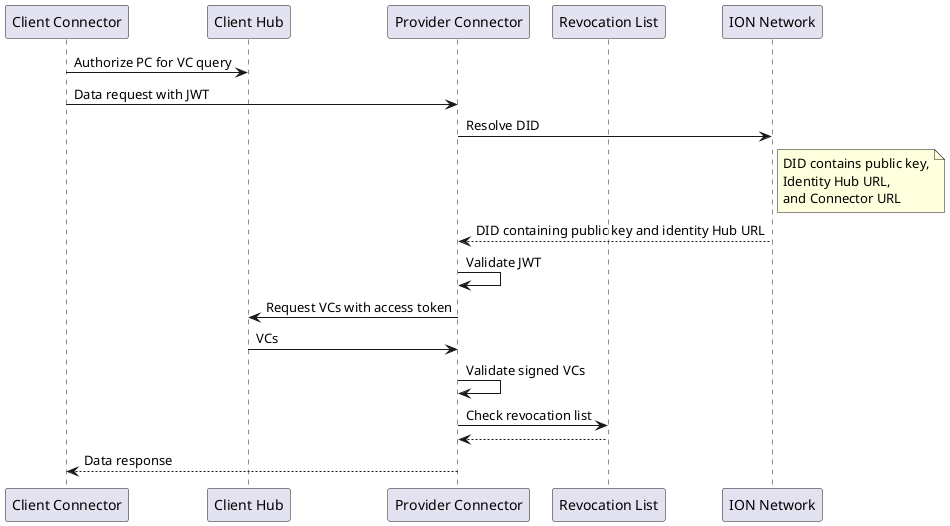 @startuml

participant "Client Connector" as cc
participant "Client Hub" as ch
participant "Provider Connector" as pc
participant "Revocation List" as rl
participant "ION Network" as ion

cc->ch : Authorize PC for VC query
cc->pc : Data request with JWT
pc->ion : Resolve DID
note right of ion
 DID contains public key,
 Identity Hub URL,
 and Connector URL
end note
ion-->pc:  DID containing public key and identity Hub URL
pc->pc: Validate JWT
pc->ch: Request VCs with access token
ch->pc: VCs
pc->pc: Validate signed VCs
pc->rl: Check revocation list
rl-->pc
pc-->cc: Data response

@enduml
